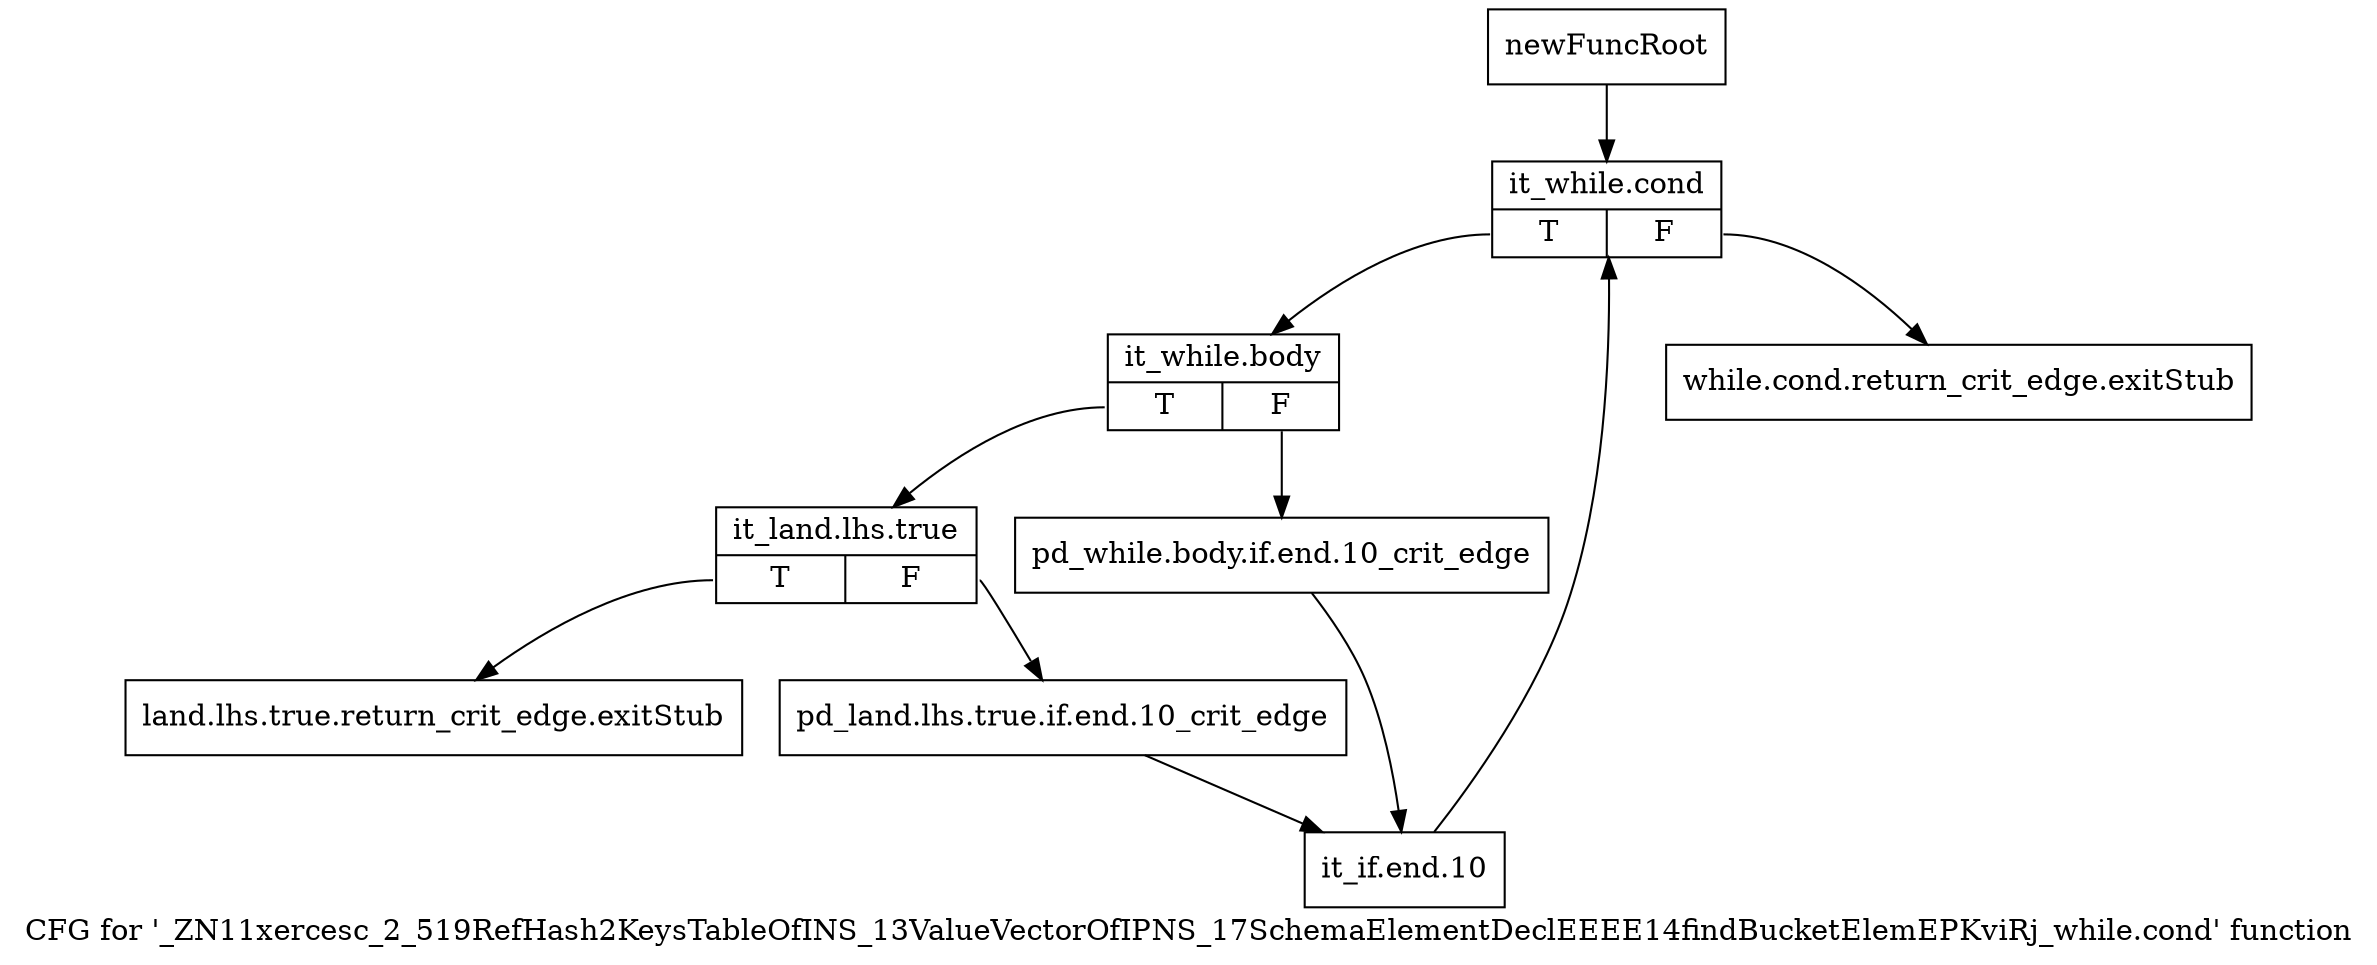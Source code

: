 digraph "CFG for '_ZN11xercesc_2_519RefHash2KeysTableOfINS_13ValueVectorOfIPNS_17SchemaElementDeclEEEE14findBucketElemEPKviRj_while.cond' function" {
	label="CFG for '_ZN11xercesc_2_519RefHash2KeysTableOfINS_13ValueVectorOfIPNS_17SchemaElementDeclEEEE14findBucketElemEPKviRj_while.cond' function";

	Node0x99f5d20 [shape=record,label="{newFuncRoot}"];
	Node0x99f5d20 -> Node0x99f5e10;
	Node0x99f5d70 [shape=record,label="{while.cond.return_crit_edge.exitStub}"];
	Node0x99f5dc0 [shape=record,label="{land.lhs.true.return_crit_edge.exitStub}"];
	Node0x99f5e10 [shape=record,label="{it_while.cond|{<s0>T|<s1>F}}"];
	Node0x99f5e10:s0 -> Node0x99f5e60;
	Node0x99f5e10:s1 -> Node0x99f5d70;
	Node0x99f5e60 [shape=record,label="{it_while.body|{<s0>T|<s1>F}}"];
	Node0x99f5e60:s0 -> Node0x99f5f00;
	Node0x99f5e60:s1 -> Node0x99f5eb0;
	Node0x99f5eb0 [shape=record,label="{pd_while.body.if.end.10_crit_edge}"];
	Node0x99f5eb0 -> Node0x99f5fa0;
	Node0x99f5f00 [shape=record,label="{it_land.lhs.true|{<s0>T|<s1>F}}"];
	Node0x99f5f00:s0 -> Node0x99f5dc0;
	Node0x99f5f00:s1 -> Node0x99f5f50;
	Node0x99f5f50 [shape=record,label="{pd_land.lhs.true.if.end.10_crit_edge}"];
	Node0x99f5f50 -> Node0x99f5fa0;
	Node0x99f5fa0 [shape=record,label="{it_if.end.10}"];
	Node0x99f5fa0 -> Node0x99f5e10;
}
